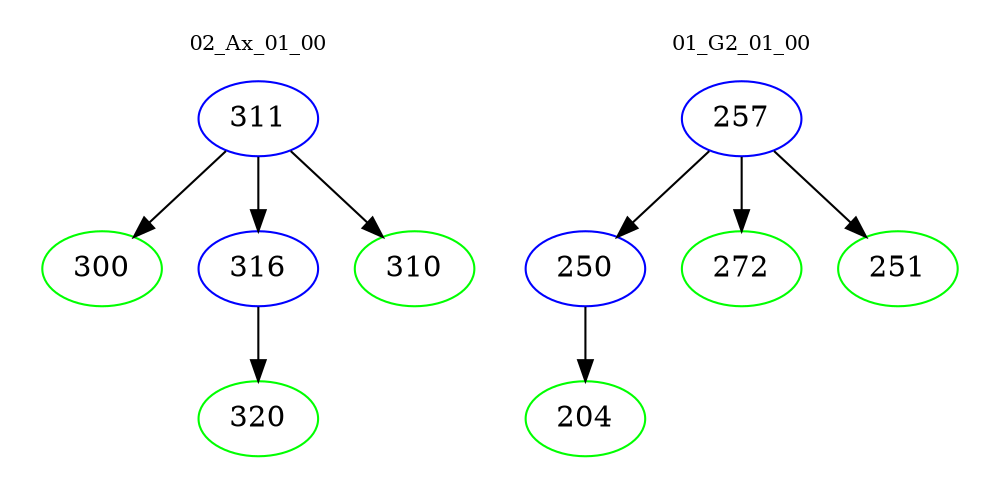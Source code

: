 digraph{
subgraph cluster_0 {
color = white
label = "02_Ax_01_00";
fontsize=10;
T0_311 [label="311", color="blue"]
T0_311 -> T0_300 [color="black"]
T0_300 [label="300", color="green"]
T0_311 -> T0_316 [color="black"]
T0_316 [label="316", color="blue"]
T0_316 -> T0_320 [color="black"]
T0_320 [label="320", color="green"]
T0_311 -> T0_310 [color="black"]
T0_310 [label="310", color="green"]
}
subgraph cluster_1 {
color = white
label = "01_G2_01_00";
fontsize=10;
T1_257 [label="257", color="blue"]
T1_257 -> T1_250 [color="black"]
T1_250 [label="250", color="blue"]
T1_250 -> T1_204 [color="black"]
T1_204 [label="204", color="green"]
T1_257 -> T1_272 [color="black"]
T1_272 [label="272", color="green"]
T1_257 -> T1_251 [color="black"]
T1_251 [label="251", color="green"]
}
}
